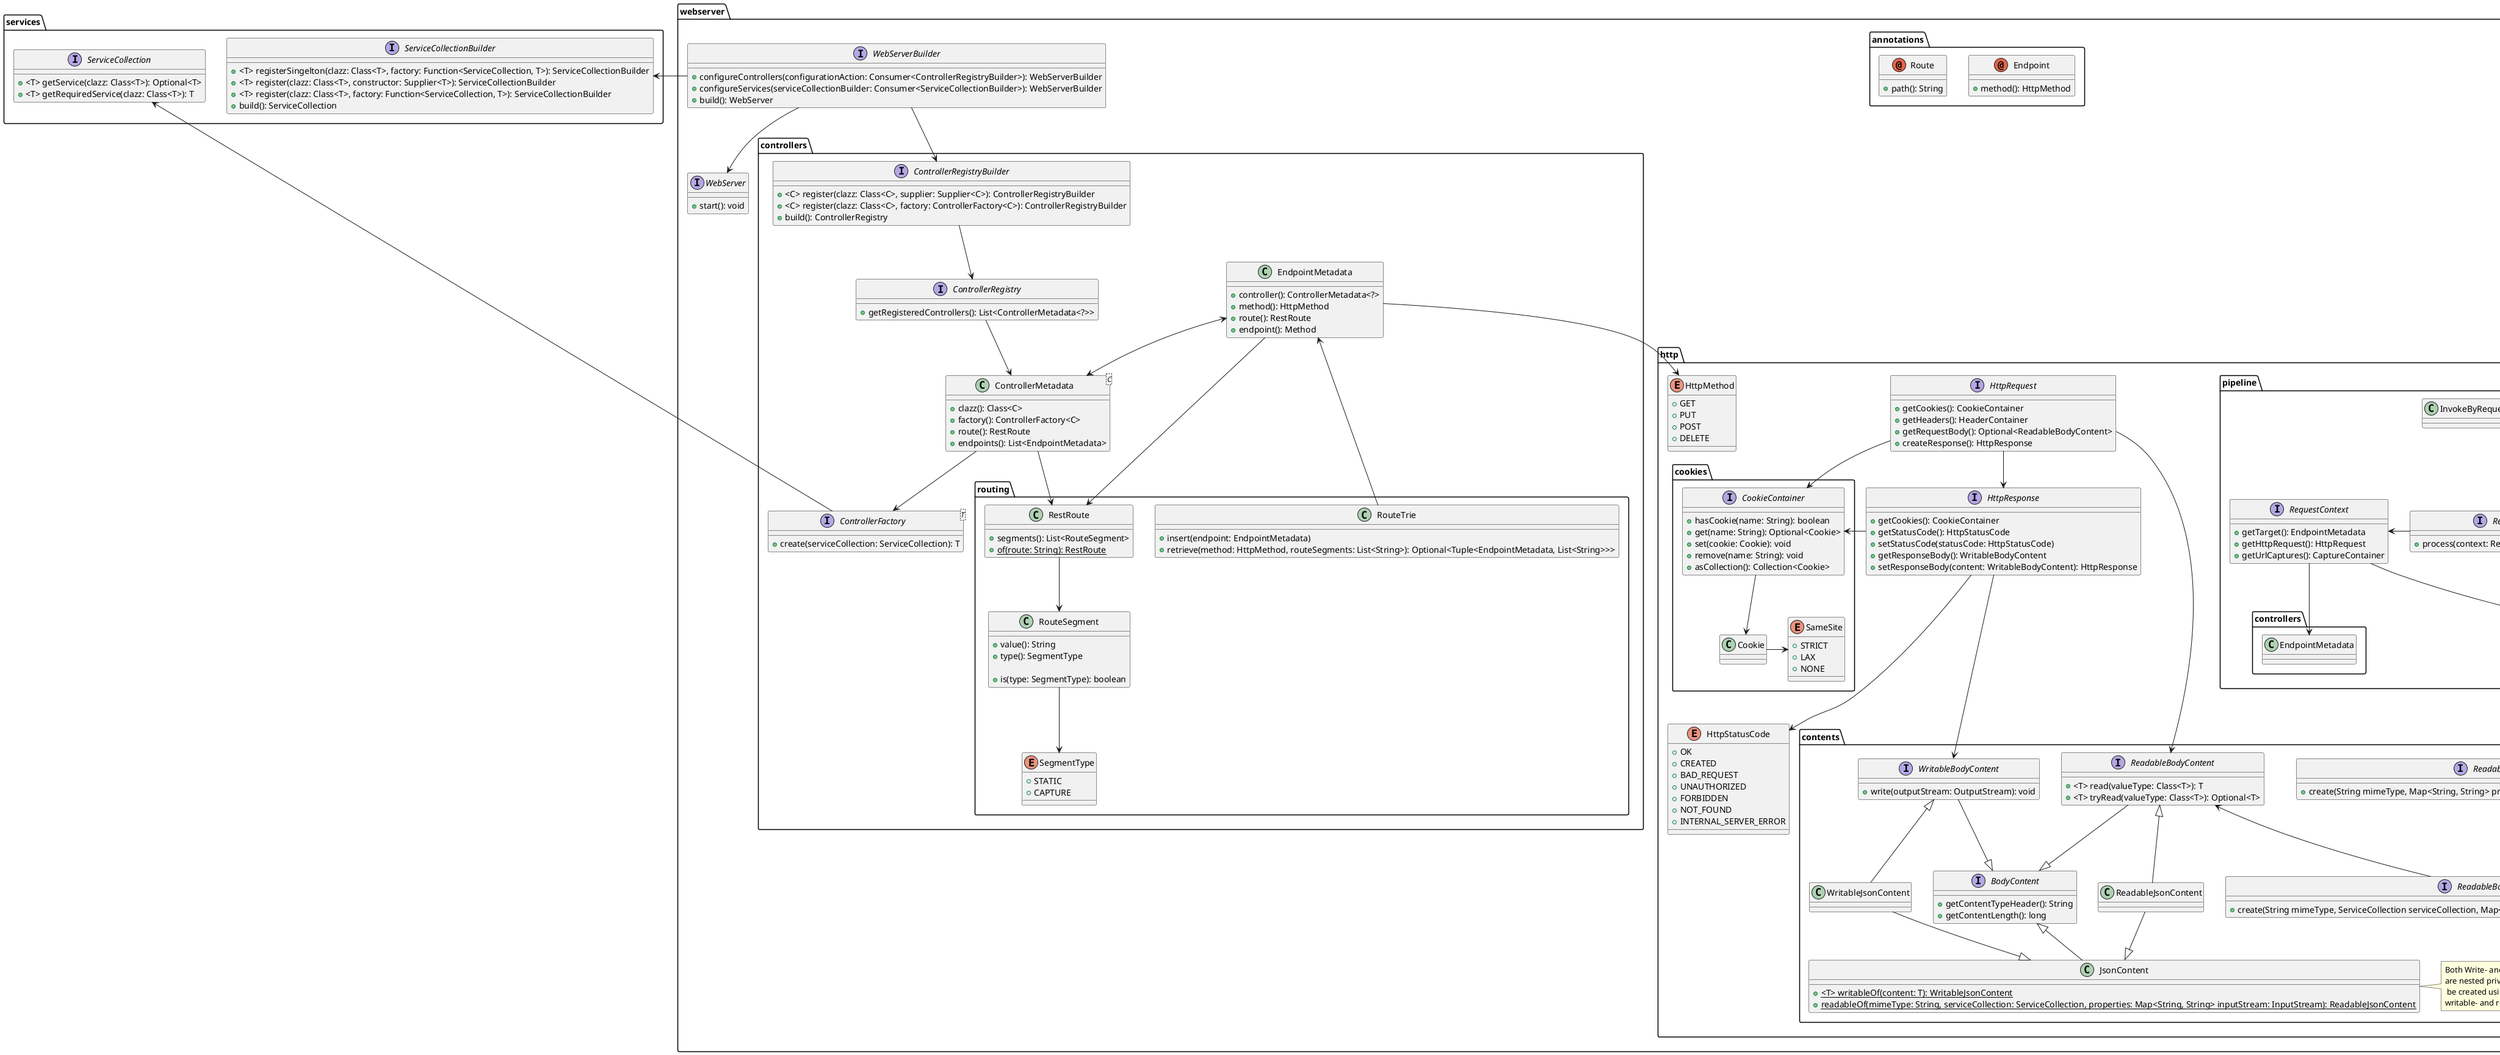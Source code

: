 @startuml

package services {
    interface ServiceCollection {
        + <T> getService(clazz: Class<T>): Optional<T>
        + <T> getRequiredService(clazz: Class<T>): T
    }

    interface ServiceCollectionBuilder {
        + <T> registerSingelton(clazz: Class<T>, factory: Function<ServiceCollection, T>): ServiceCollectionBuilder
        + <T> register(clazz: Class<T>, constructor: Supplier<T>): ServiceCollectionBuilder
        + <T> register(clazz: Class<T>, factory: Function<ServiceCollection, T>): ServiceCollectionBuilder
        + build(): ServiceCollection
    }
}

package webserver {
    package annotations {
        annotation Endpoint {
            + method(): HttpMethod
        }

        annotation Route {
            + path(): String
        }
    }

    package http {
        interface CaptureContainer {
            size(): int
            keys(): Collection<String>
            values(): Collection<String>
            get(key: String): Optional<String>
        }

        interface HttpResponse {
            + getCookies(): CookieContainer
            + getStatusCode(): HttpStatusCode
            + setStatusCode(statusCode: HttpStatusCode)
            + getResponseBody(): WritableBodyContent
            + setResponseBody(content: WritableBodyContent): HttpResponse
        }

        interface HttpRequest {
            + getCookies(): CookieContainer
            + getHeaders(): HeaderContainer
            + getRequestBody(): Optional<ReadableBodyContent>
            + createResponse(): HttpResponse
        }

        enum HttpStatusCode {
            + OK
            + CREATED
            + BAD_REQUEST
            + UNAUTHORIZED
            + FORBIDDEN
            + NOT_FOUND
            + INTERNAL_SERVER_ERROR
        }

        enum HttpMethod {
            + GET
            + PUT
            + POST
            + DELETE
        }


        HttpRequest --> HttpResponse
        HttpResponse ---> HttpStatusCode
        HttpResponse --d-> contents.WritableBodyContent
        HttpRequest --d-> contents.ReadableBodyContent
        HttpRequest -r-> cookies.CookieContainer
        HttpResponse -r-> cookies.CookieContainer
    }

    package http.cookies {
        class Cookie
        interface CookieContainer {
            + hasCookie(name: String): boolean
            + get(name: String): Optional<Cookie>
            + set(cookie: Cookie): void
            + remove(name: String): void
            + asCollection(): Collection<Cookie>
        }

        enum SameSite {
            + STRICT
            + LAX
            + NONE
        }

        Cookie -> SameSite
        CookieContainer -d-> Cookie
    }

    package http.contents {
        interface BodyContent {
            + getContentTypeHeader(): String
            + getContentLength(): long
        }

        interface ReadableBodyContent {
            + <T> read(valueType: Class<T>): T
            + <T> tryRead(valueType: Class<T>): Optional<T>
        }

        interface WritableBodyContent {
            + write(outputStream: OutputStream): void
        }

        BodyContent <|-u- ReadableBodyContent
        BodyContent <|-u- WritableBodyContent


        interface ReadableBodyContentFactory {
            + create(String mimeType, Map<String, String> properties, InputStream inputStream): ReadableBodyContent
        }

        interface ReadableBodyContentInstanceFactory {
            + create(String mimeType, ServiceCollection serviceCollection, Map<String, String> properties, InputStream inputStream): ReadableBodyContent
        }


        class JsonContent {
            {static} + <T> writableOf(content: T): WritableJsonContent
            {static} + readableOf(mimeType: String, serviceCollection: ServiceCollection, properties: Map<String, String> inputStream: InputStream): ReadableJsonContent
        }
        note right of JsonContent : Both Write- and ReadableJsonContent\nare nested private classes and should\n be created using the factory methods\nwritable- and readableOf.

        class WritableJsonContent {
        }

        class ReadableJsonContent {
        }

        JsonContent -u-|> BodyContent

        WritableJsonContent -d-|> JsonContent
        ReadableJsonContent -d-|> JsonContent
        WritableJsonContent -u-|> WritableBodyContent
        ReadableJsonContent -u-|> ReadableBodyContent

        ReadableBodyContentInstanceFactory <-u- ReadableBodyContentFactory
        ReadableBodyContent <-- ReadableBodyContentInstanceFactory

    }

    package controllers.routing {
        class RestRoute {
            + segments(): List<RouteSegment>
            {static} + of(route: String): RestRoute
        }

        class RouteSegment {
            + value(): String
            + type(): SegmentType

            + is(type: SegmentType): boolean
        }

        class RouteTrie {
            + insert(endpoint: EndpointMetadata)
            + retrieve(method: HttpMethod, routeSegments: List<String>): Optional<Tuple<EndpointMetadata, List<String>>>
        }

        enum SegmentType {
            + STATIC
            + CAPTURE
        }

        RouteSegment --> SegmentType
        RestRoute --> RouteSegment
        RouteTrie --> webserver.controllers.EndpointMetadata
    }

    package controllers {
        interface "ControllerFactory<T>" as ControllerFactory {
            + create(serviceCollection: ServiceCollection): T
        }

        class ControllerMetadata<C>{
            + clazz(): Class<C>
            + factory(): ControllerFactory<C>
            + route(): RestRoute
            + endpoints(): List<EndpointMetadata>
        }

        class EndpointMetadata {
            + controller(): ControllerMetadata<?>
            + method(): HttpMethod
            + route(): RestRoute
            + endpoint(): Method
        }

        interface ControllerRegistry {
            + getRegisteredControllers(): List<ControllerMetadata<?>>
        }

        interface ControllerRegistryBuilder {
            + <C> register(clazz: Class<C>, supplier: Supplier<C>): ControllerRegistryBuilder
            + <C> register(clazz: Class<C>, factory: ControllerFactory<C>): ControllerRegistryBuilder
            + build(): ControllerRegistry
        }

        EndpointMetadata -d-> webserver.http.HttpMethod
        EndpointMetadata <--> ControllerMetadata

        ControllerRegistry --> ControllerMetadata
        ControllerRegistryBuilder --> ControllerRegistry
        ControllerMetadata --> ControllerFactory
        ControllerMetadata --d-> RestRoute
        EndpointMetadata --d-> RestRoute
        ControllerFactory --u-> ServiceCollection
    }

    package http.pipeline {
        interface RequestContext {
            + getTarget(): EndpointMetadata
            + getHttpRequest(): HttpRequest
            + getUrlCaptures(): CaptureContainer
        }

        interface RequestProcessor {
            + process(context: RequestContext): HttpResponse
        }

        class InvokeByRequestContextEndpointInvoker

        InvokeByRequestContextEndpointInvoker -d-|> RequestProcessor
        RequestProcessor -l-> RequestContext
        RequestContext --> CaptureContainer
        RequestContext --> controllers.EndpointMetadata
    }

    interface WebServer {
        + start(): void
    }

    interface WebServerBuilder {
        + configureControllers(configurationAction: Consumer<ControllerRegistryBuilder>): WebServerBuilder
        + configureServices(serviceCollectionBuilder: Consumer<ServiceCollectionBuilder>): WebServerBuilder
        + build(): WebServer
    }

    }

    WebServerBuilder --> WebServer
    WebServerBuilder --> webserver.controllers.ControllerRegistryBuilder
    WebServerBuilder --l> services.ServiceCollectionBuilder
}

@enduml
